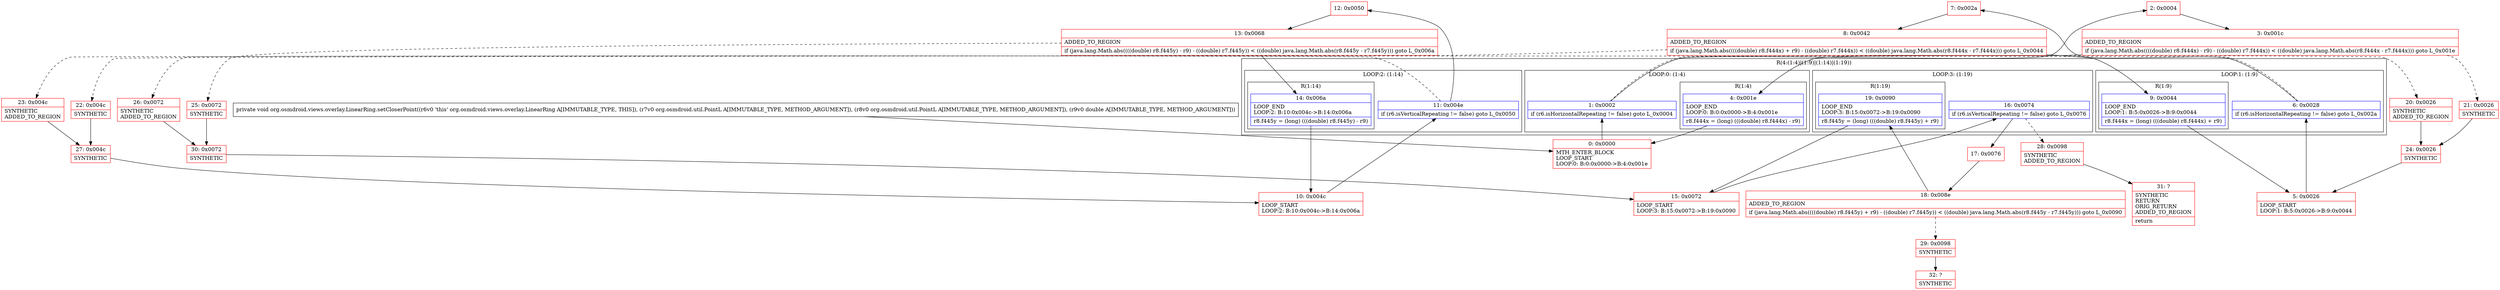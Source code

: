 digraph "CFG fororg.osmdroid.views.overlay.LinearRing.setCloserPoint(Lorg\/osmdroid\/util\/PointL;Lorg\/osmdroid\/util\/PointL;D)V" {
subgraph cluster_Region_1527070255 {
label = "R(4:(1:4)|(1:9)|(1:14)|(1:19))";
node [shape=record,color=blue];
subgraph cluster_LoopRegion_931573663 {
label = "LOOP:0: (1:4)";
node [shape=record,color=blue];
Node_1 [shape=record,label="{1\:\ 0x0002|if (r6.isHorizontalRepeating != false) goto L_0x0004\l}"];
subgraph cluster_Region_1761939925 {
label = "R(1:4)";
node [shape=record,color=blue];
Node_4 [shape=record,label="{4\:\ 0x001e|LOOP_END\lLOOP:0: B:0:0x0000\-\>B:4:0x001e\l|r8.f444x = (long) (((double) r8.f444x) \- r9)\l}"];
}
}
subgraph cluster_LoopRegion_604827250 {
label = "LOOP:1: (1:9)";
node [shape=record,color=blue];
Node_6 [shape=record,label="{6\:\ 0x0028|if (r6.isHorizontalRepeating != false) goto L_0x002a\l}"];
subgraph cluster_Region_1451903130 {
label = "R(1:9)";
node [shape=record,color=blue];
Node_9 [shape=record,label="{9\:\ 0x0044|LOOP_END\lLOOP:1: B:5:0x0026\-\>B:9:0x0044\l|r8.f444x = (long) (((double) r8.f444x) + r9)\l}"];
}
}
subgraph cluster_LoopRegion_1425211267 {
label = "LOOP:2: (1:14)";
node [shape=record,color=blue];
Node_11 [shape=record,label="{11\:\ 0x004e|if (r6.isVerticalRepeating != false) goto L_0x0050\l}"];
subgraph cluster_Region_356042609 {
label = "R(1:14)";
node [shape=record,color=blue];
Node_14 [shape=record,label="{14\:\ 0x006a|LOOP_END\lLOOP:2: B:10:0x004c\-\>B:14:0x006a\l|r8.f445y = (long) (((double) r8.f445y) \- r9)\l}"];
}
}
subgraph cluster_LoopRegion_1451541722 {
label = "LOOP:3: (1:19)";
node [shape=record,color=blue];
Node_16 [shape=record,label="{16\:\ 0x0074|if (r6.isVerticalRepeating != false) goto L_0x0076\l}"];
subgraph cluster_Region_1389266952 {
label = "R(1:19)";
node [shape=record,color=blue];
Node_19 [shape=record,label="{19\:\ 0x0090|LOOP_END\lLOOP:3: B:15:0x0072\-\>B:19:0x0090\l|r8.f445y = (long) (((double) r8.f445y) + r9)\l}"];
}
}
}
Node_0 [shape=record,color=red,label="{0\:\ 0x0000|MTH_ENTER_BLOCK\lLOOP_START\lLOOP:0: B:0:0x0000\-\>B:4:0x001e\l}"];
Node_2 [shape=record,color=red,label="{2\:\ 0x0004}"];
Node_3 [shape=record,color=red,label="{3\:\ 0x001c|ADDED_TO_REGION\l|if (java.lang.Math.abs((((double) r8.f444x) \- r9) \- ((double) r7.f444x)) \< ((double) java.lang.Math.abs(r8.f444x \- r7.f444x))) goto L_0x001e\l}"];
Node_5 [shape=record,color=red,label="{5\:\ 0x0026|LOOP_START\lLOOP:1: B:5:0x0026\-\>B:9:0x0044\l}"];
Node_7 [shape=record,color=red,label="{7\:\ 0x002a}"];
Node_8 [shape=record,color=red,label="{8\:\ 0x0042|ADDED_TO_REGION\l|if (java.lang.Math.abs((((double) r8.f444x) + r9) \- ((double) r7.f444x)) \< ((double) java.lang.Math.abs(r8.f444x \- r7.f444x))) goto L_0x0044\l}"];
Node_10 [shape=record,color=red,label="{10\:\ 0x004c|LOOP_START\lLOOP:2: B:10:0x004c\-\>B:14:0x006a\l}"];
Node_12 [shape=record,color=red,label="{12\:\ 0x0050}"];
Node_13 [shape=record,color=red,label="{13\:\ 0x0068|ADDED_TO_REGION\l|if (java.lang.Math.abs((((double) r8.f445y) \- r9) \- ((double) r7.f445y)) \< ((double) java.lang.Math.abs(r8.f445y \- r7.f445y))) goto L_0x006a\l}"];
Node_15 [shape=record,color=red,label="{15\:\ 0x0072|LOOP_START\lLOOP:3: B:15:0x0072\-\>B:19:0x0090\l}"];
Node_17 [shape=record,color=red,label="{17\:\ 0x0076}"];
Node_18 [shape=record,color=red,label="{18\:\ 0x008e|ADDED_TO_REGION\l|if (java.lang.Math.abs((((double) r8.f445y) + r9) \- ((double) r7.f445y)) \< ((double) java.lang.Math.abs(r8.f445y \- r7.f445y))) goto L_0x0090\l}"];
Node_20 [shape=record,color=red,label="{20\:\ 0x0026|SYNTHETIC\lADDED_TO_REGION\l}"];
Node_21 [shape=record,color=red,label="{21\:\ 0x0026|SYNTHETIC\l}"];
Node_22 [shape=record,color=red,label="{22\:\ 0x004c|SYNTHETIC\l}"];
Node_23 [shape=record,color=red,label="{23\:\ 0x004c|SYNTHETIC\lADDED_TO_REGION\l}"];
Node_24 [shape=record,color=red,label="{24\:\ 0x0026|SYNTHETIC\l}"];
Node_25 [shape=record,color=red,label="{25\:\ 0x0072|SYNTHETIC\l}"];
Node_26 [shape=record,color=red,label="{26\:\ 0x0072|SYNTHETIC\lADDED_TO_REGION\l}"];
Node_27 [shape=record,color=red,label="{27\:\ 0x004c|SYNTHETIC\l}"];
Node_28 [shape=record,color=red,label="{28\:\ 0x0098|SYNTHETIC\lADDED_TO_REGION\l}"];
Node_29 [shape=record,color=red,label="{29\:\ 0x0098|SYNTHETIC\l}"];
Node_30 [shape=record,color=red,label="{30\:\ 0x0072|SYNTHETIC\l}"];
Node_31 [shape=record,color=red,label="{31\:\ ?|SYNTHETIC\lRETURN\lORIG_RETURN\lADDED_TO_REGION\l|return\l}"];
Node_32 [shape=record,color=red,label="{32\:\ ?|SYNTHETIC\l}"];
MethodNode[shape=record,label="{private void org.osmdroid.views.overlay.LinearRing.setCloserPoint((r6v0 'this' org.osmdroid.views.overlay.LinearRing A[IMMUTABLE_TYPE, THIS]), (r7v0 org.osmdroid.util.PointL A[IMMUTABLE_TYPE, METHOD_ARGUMENT]), (r8v0 org.osmdroid.util.PointL A[IMMUTABLE_TYPE, METHOD_ARGUMENT]), (r9v0 double A[IMMUTABLE_TYPE, METHOD_ARGUMENT])) }"];
MethodNode -> Node_0;
Node_1 -> Node_2;
Node_1 -> Node_20[style=dashed];
Node_4 -> Node_0;
Node_6 -> Node_7;
Node_6 -> Node_23[style=dashed];
Node_9 -> Node_5;
Node_11 -> Node_12;
Node_11 -> Node_26[style=dashed];
Node_14 -> Node_10;
Node_16 -> Node_17;
Node_16 -> Node_28[style=dashed];
Node_19 -> Node_15;
Node_0 -> Node_1;
Node_2 -> Node_3;
Node_3 -> Node_4;
Node_3 -> Node_21[style=dashed];
Node_5 -> Node_6;
Node_7 -> Node_8;
Node_8 -> Node_9;
Node_8 -> Node_22[style=dashed];
Node_10 -> Node_11;
Node_12 -> Node_13;
Node_13 -> Node_14;
Node_13 -> Node_25[style=dashed];
Node_15 -> Node_16;
Node_17 -> Node_18;
Node_18 -> Node_19;
Node_18 -> Node_29[style=dashed];
Node_20 -> Node_24;
Node_21 -> Node_24;
Node_22 -> Node_27;
Node_23 -> Node_27;
Node_24 -> Node_5;
Node_25 -> Node_30;
Node_26 -> Node_30;
Node_27 -> Node_10;
Node_28 -> Node_31;
Node_29 -> Node_32;
Node_30 -> Node_15;
}


